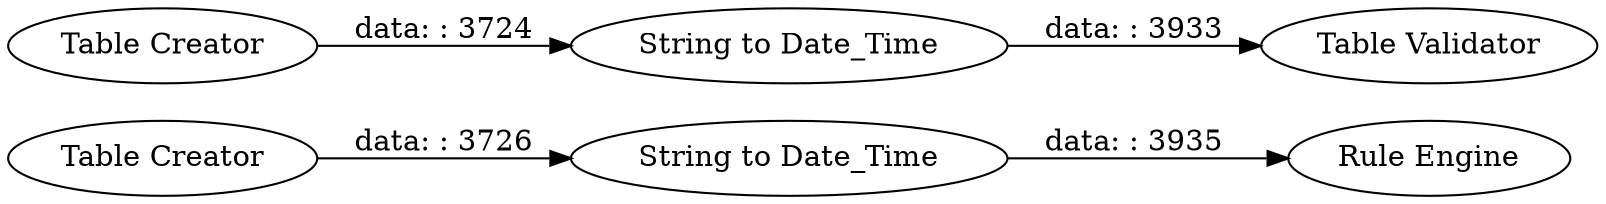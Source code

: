 digraph {
	"-9140753435487408757_6" [label="Table Creator"]
	"-9140753435487408757_2" [label="String to Date_Time"]
	"-9140753435487408757_4" [label="String to Date_Time"]
	"-9140753435487408757_3" [label="Table Validator"]
	"-9140753435487408757_1" [label="Table Creator"]
	"-9140753435487408757_7" [label="Rule Engine"]
	"-9140753435487408757_1" -> "-9140753435487408757_2" [label="data: : 3724"]
	"-9140753435487408757_2" -> "-9140753435487408757_3" [label="data: : 3933"]
	"-9140753435487408757_4" -> "-9140753435487408757_7" [label="data: : 3935"]
	"-9140753435487408757_6" -> "-9140753435487408757_4" [label="data: : 3726"]
	rankdir=LR
}
